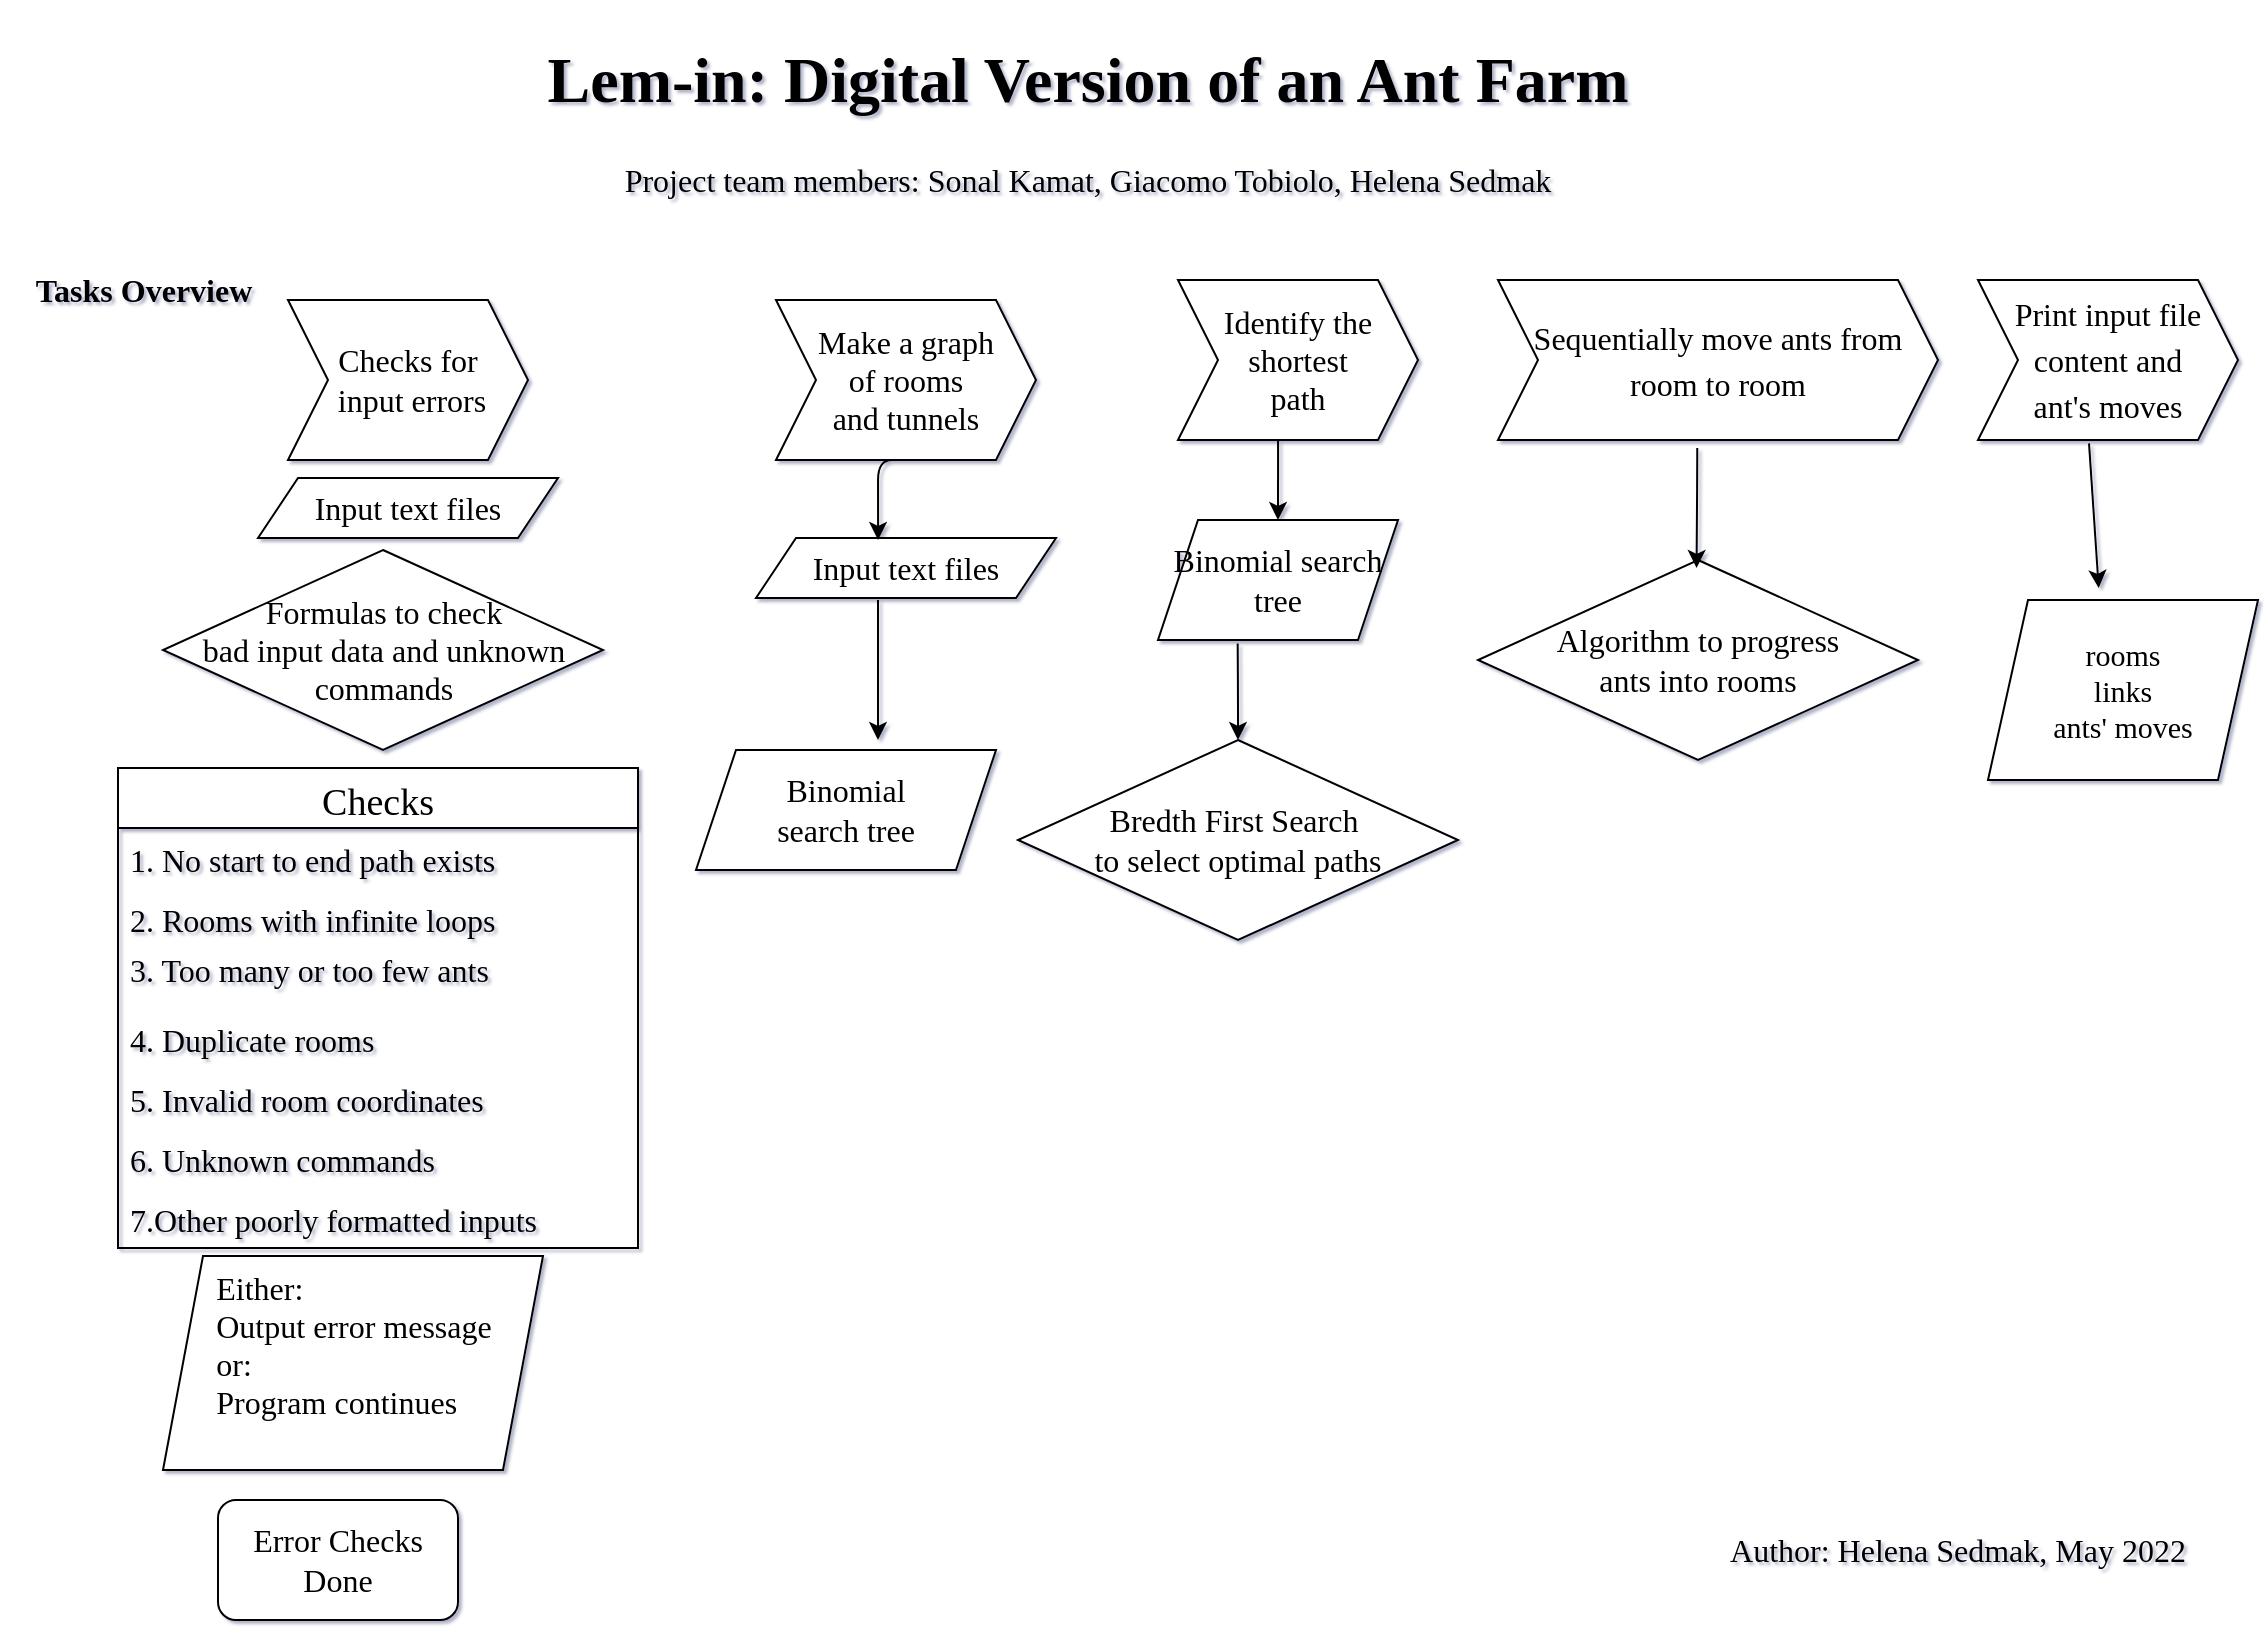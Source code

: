 <mxfile>
    <diagram id="4gruFqL47rk32d3eA1r_" name="Page-1">
        <mxGraphModel dx="1963" dy="2794" grid="0" gridSize="10" guides="1" tooltips="1" connect="1" arrows="1" fold="1" page="1" pageScale="1" pageWidth="1169" pageHeight="827" background="#FFFFFF" math="0" shadow="1">
            <root>
                <mxCell id="0"/>
                <mxCell id="1" parent="0"/>
                <mxCell id="10" value="&lt;h1&gt;Lem-in: Digital Version of an Ant Farm&lt;/h1&gt;&lt;p&gt;Project team members: Sonal Kamat, Giacomo Tobiolo, Helena Sedmak&lt;/p&gt;" style="text;html=1;strokeColor=none;fillColor=none;spacing=5;spacingTop=-20;whiteSpace=wrap;overflow=hidden;rounded=0;fontFamily=Times New Roman;fontSize=16;fontColor=#000000;align=center;" parent="1" vertex="1">
                    <mxGeometry x="260" y="-1640" width="570" height="120" as="geometry"/>
                </mxCell>
                <mxCell id="21" value="Tasks Overview" style="text;html=1;strokeColor=none;fillColor=none;align=center;verticalAlign=middle;whiteSpace=wrap;rounded=0;fontFamily=Times New Roman;fontSize=16;fontStyle=1" vertex="1" parent="1">
                    <mxGeometry x="1" y="-1520" width="144" height="30" as="geometry"/>
                </mxCell>
                <mxCell id="64" value="Checks for&lt;br style=&quot;font-size: 16px;&quot;&gt;&amp;nbsp;input errors" style="shape=step;perimeter=stepPerimeter;whiteSpace=wrap;html=1;fixedSize=1;fontFamily=Times New Roman;fontSize=16;rounded=0;fontColor=#000000;flipH=0;" vertex="1" parent="1">
                    <mxGeometry x="145" y="-1500" width="120" height="80" as="geometry"/>
                </mxCell>
                <mxCell id="65" value="&lt;font style=&quot;font-size: 16px&quot;&gt;Make a graph &lt;br&gt;of rooms &lt;br&gt;and tunnels&lt;br&gt;&lt;/font&gt;" style="shape=step;perimeter=stepPerimeter;whiteSpace=wrap;html=1;fixedSize=1;fontFamily=Times New Roman;fontSize=16;rounded=0;fontColor=#000000;" vertex="1" parent="1">
                    <mxGeometry x="389" y="-1500" width="130" height="80" as="geometry"/>
                </mxCell>
                <mxCell id="66" value="&lt;font style=&quot;font-size: 16px&quot;&gt;Identify the shortest &lt;br style=&quot;font-size: 16px&quot;&gt;path&lt;/font&gt;" style="shape=step;perimeter=stepPerimeter;whiteSpace=wrap;html=1;fixedSize=1;fontFamily=Times New Roman;fontSize=16;rounded=0;fontColor=#000000;" vertex="1" parent="1">
                    <mxGeometry x="590" y="-1510" width="120" height="80" as="geometry"/>
                </mxCell>
                <mxCell id="67" value="&lt;font style=&quot;font-size: 16px&quot;&gt;Sequentially move ants from room to room&lt;/font&gt;" style="shape=step;perimeter=stepPerimeter;whiteSpace=wrap;html=1;fixedSize=1;fontFamily=Times New Roman;fontSize=19;rounded=0;fontColor=#000000;" vertex="1" parent="1">
                    <mxGeometry x="750" y="-1510" width="220" height="80" as="geometry"/>
                </mxCell>
                <mxCell id="68" value="&lt;font style=&quot;font-size: 16px&quot;&gt;Print input file content and &lt;br&gt;ant's moves&lt;/font&gt;" style="shape=step;perimeter=stepPerimeter;whiteSpace=wrap;html=1;fixedSize=1;fontFamily=Times New Roman;fontSize=19;rounded=0;fontColor=#000000;" vertex="1" parent="1">
                    <mxGeometry x="990" y="-1510" width="130" height="80" as="geometry"/>
                </mxCell>
                <mxCell id="69" value="&lt;font color=&quot;#000000&quot;&gt;Input text files&lt;/font&gt;" style="shape=parallelogram;perimeter=parallelogramPerimeter;whiteSpace=wrap;html=1;fixedSize=1;fontFamily=Times New Roman;fontSize=16;fontColor=#0000FF;" vertex="1" parent="1">
                    <mxGeometry x="130" y="-1411" width="150" height="30" as="geometry"/>
                </mxCell>
                <mxCell id="70" value="&lt;font color=&quot;#000000&quot;&gt;Input text files&lt;/font&gt;" style="shape=parallelogram;perimeter=parallelogramPerimeter;whiteSpace=wrap;html=1;fixedSize=1;fontFamily=Times New Roman;fontSize=16;fontColor=#0000FF;" vertex="1" parent="1">
                    <mxGeometry x="379" y="-1381" width="150" height="30" as="geometry"/>
                </mxCell>
                <mxCell id="71" value="Binomial &lt;br&gt;search tree" style="shape=parallelogram;perimeter=parallelogramPerimeter;whiteSpace=wrap;html=1;fixedSize=1;fontFamily=Times New Roman;fontSize=16;fontColor=#000000;" vertex="1" parent="1">
                    <mxGeometry x="349" y="-1275" width="150" height="60" as="geometry"/>
                </mxCell>
                <mxCell id="72" value="Formulas to check&lt;br&gt;bad input data and unknown commands" style="rhombus;whiteSpace=wrap;html=1;fontFamily=Times New Roman;fontSize=16;fontColor=#000000;" vertex="1" parent="1">
                    <mxGeometry x="82.5" y="-1375" width="220" height="100" as="geometry"/>
                </mxCell>
                <mxCell id="73" value="Checks" style="swimlane;fontStyle=0;childLayout=stackLayout;horizontal=1;startSize=30;horizontalStack=0;resizeParent=1;resizeParentMax=0;resizeLast=0;collapsible=1;marginBottom=0;fontFamily=Times New Roman;fontSize=19;fontColor=#000000;" vertex="1" parent="1">
                    <mxGeometry x="60" y="-1266" width="260" height="240" as="geometry">
                        <mxRectangle x="320" y="-550" width="90" height="30" as="alternateBounds"/>
                    </mxGeometry>
                </mxCell>
                <mxCell id="74" value="1. No start to end path exists" style="text;strokeColor=none;fillColor=none;align=left;verticalAlign=middle;spacingLeft=4;spacingRight=4;overflow=hidden;points=[[0,0.5],[1,0.5]];portConstraint=eastwest;rotatable=0;fontFamily=Times New Roman;fontSize=16;fontColor=#000000;" vertex="1" parent="73">
                    <mxGeometry y="30" width="260" height="30" as="geometry"/>
                </mxCell>
                <mxCell id="75" value="2. Rooms with infinite loops" style="text;strokeColor=none;fillColor=none;align=left;verticalAlign=middle;spacingLeft=4;spacingRight=4;overflow=hidden;points=[[0,0.5],[1,0.5]];portConstraint=eastwest;rotatable=0;fontFamily=Times New Roman;fontSize=16;fontColor=#000000;" vertex="1" parent="73">
                    <mxGeometry y="60" width="260" height="30" as="geometry"/>
                </mxCell>
                <mxCell id="76" value="3. Too many or too few ants&#10;" style="text;strokeColor=none;fillColor=none;align=left;verticalAlign=middle;spacingLeft=4;spacingRight=4;overflow=hidden;points=[[0,0.5],[1,0.5]];portConstraint=eastwest;rotatable=0;fontFamily=Times New Roman;fontSize=16;fontColor=#000000;" vertex="1" parent="73">
                    <mxGeometry y="90" width="260" height="30" as="geometry"/>
                </mxCell>
                <mxCell id="77" value="4. Duplicate rooms" style="text;strokeColor=none;fillColor=none;align=left;verticalAlign=middle;spacingLeft=4;spacingRight=4;overflow=hidden;points=[[0,0.5],[1,0.5]];portConstraint=eastwest;rotatable=0;fontFamily=Times New Roman;fontSize=16;fontColor=#000000;" vertex="1" parent="73">
                    <mxGeometry y="120" width="260" height="30" as="geometry"/>
                </mxCell>
                <mxCell id="78" value="5. Invalid room coordinates" style="text;strokeColor=none;fillColor=none;align=left;verticalAlign=middle;spacingLeft=4;spacingRight=4;overflow=hidden;points=[[0,0.5],[1,0.5]];portConstraint=eastwest;rotatable=0;fontFamily=Times New Roman;fontSize=16;fontColor=#000000;" vertex="1" parent="73">
                    <mxGeometry y="150" width="260" height="30" as="geometry"/>
                </mxCell>
                <mxCell id="79" value="6. Unknown commands" style="text;strokeColor=none;fillColor=none;align=left;verticalAlign=middle;spacingLeft=4;spacingRight=4;overflow=hidden;points=[[0,0.5],[1,0.5]];portConstraint=eastwest;rotatable=0;fontFamily=Times New Roman;fontSize=16;fontColor=#000000;" vertex="1" parent="73">
                    <mxGeometry y="180" width="260" height="30" as="geometry"/>
                </mxCell>
                <mxCell id="80" value="7.Other poorly formatted inputs" style="text;strokeColor=none;fillColor=none;align=left;verticalAlign=middle;spacingLeft=4;spacingRight=4;overflow=hidden;points=[[0,0.5],[1,0.5]];portConstraint=eastwest;rotatable=0;fontFamily=Times New Roman;fontSize=16;fontColor=#000000;" vertex="1" parent="73">
                    <mxGeometry y="210" width="260" height="30" as="geometry"/>
                </mxCell>
                <mxCell id="81" value="&lt;div style=&quot;text-align: left&quot;&gt;&lt;span style=&quot;color: rgb(0 , 0 , 0)&quot;&gt;Either:&lt;/span&gt;&lt;/div&gt;&lt;font color=&quot;#000000&quot;&gt;Output error message&lt;br&gt;&lt;div style=&quot;text-align: left&quot;&gt;&lt;span&gt;or:&lt;/span&gt;&lt;/div&gt;&lt;div style=&quot;text-align: left&quot;&gt;&lt;span&gt;Program continues&lt;/span&gt;&lt;/div&gt;&lt;br&gt;&lt;/font&gt;" style="shape=parallelogram;perimeter=parallelogramPerimeter;whiteSpace=wrap;html=1;fixedSize=1;fontFamily=Times New Roman;fontSize=16;fontColor=#0000FF;" vertex="1" parent="1">
                    <mxGeometry x="82.5" y="-1022" width="190" height="107" as="geometry"/>
                </mxCell>
                <mxCell id="82" value="Error Checks&lt;br&gt;Done" style="rounded=1;whiteSpace=wrap;html=1;fontFamily=Times New Roman;fontSize=16;" vertex="1" parent="1">
                    <mxGeometry x="110" y="-900" width="120" height="60" as="geometry"/>
                </mxCell>
                <mxCell id="87" value="Binomial search tree" style="shape=parallelogram;perimeter=parallelogramPerimeter;whiteSpace=wrap;html=1;fixedSize=1;fontFamily=Times New Roman;fontSize=16;fontColor=#000000;" vertex="1" parent="1">
                    <mxGeometry x="580" y="-1390" width="120" height="60" as="geometry"/>
                </mxCell>
                <mxCell id="88" value="Bredth First Search&amp;nbsp;&lt;br&gt;to select optimal paths" style="rhombus;whiteSpace=wrap;html=1;fontFamily=Times New Roman;fontSize=16;fontColor=#000000;" vertex="1" parent="1">
                    <mxGeometry x="510" y="-1280" width="220" height="100" as="geometry"/>
                </mxCell>
                <mxCell id="89" value="" style="endArrow=classic;html=1;fontFamily=Times New Roman;fontSize=19;fontColor=#000000;exitX=0.417;exitY=1;exitDx=0;exitDy=0;exitPerimeter=0;entryX=0.5;entryY=0;entryDx=0;entryDy=0;" edge="1" parent="1" source="66" target="87">
                    <mxGeometry width="50" height="50" relative="1" as="geometry">
                        <mxPoint x="680" y="-1310" as="sourcePoint"/>
                        <mxPoint x="730" y="-1360" as="targetPoint"/>
                    </mxGeometry>
                </mxCell>
                <mxCell id="91" value="" style="endArrow=classic;html=1;fontFamily=Times New Roman;fontSize=19;fontColor=#000000;exitX=0.332;exitY=1.029;exitDx=0;exitDy=0;exitPerimeter=0;entryX=0.5;entryY=0;entryDx=0;entryDy=0;" edge="1" parent="1" source="87" target="88">
                    <mxGeometry width="50" height="50" relative="1" as="geometry">
                        <mxPoint x="620" y="-1320" as="sourcePoint"/>
                        <mxPoint x="619.96" y="-1280" as="targetPoint"/>
                        <Array as="points">
                            <mxPoint x="620" y="-1300"/>
                        </Array>
                    </mxGeometry>
                </mxCell>
                <mxCell id="92" value="" style="endArrow=classic;html=1;fontFamily=Times New Roman;fontSize=19;fontColor=#000000;exitX=0.5;exitY=1;exitDx=0;exitDy=0;entryX=0.407;entryY=0.033;entryDx=0;entryDy=0;entryPerimeter=0;" edge="1" parent="1" source="65" target="70">
                    <mxGeometry width="50" height="50" relative="1" as="geometry">
                        <mxPoint x="450" y="-1400" as="sourcePoint"/>
                        <mxPoint x="449.96" y="-1360" as="targetPoint"/>
                        <Array as="points">
                            <mxPoint x="440" y="-1420"/>
                        </Array>
                    </mxGeometry>
                </mxCell>
                <mxCell id="94" value="" style="endArrow=classic;html=1;fontFamily=Times New Roman;fontSize=19;fontColor=#000000;" edge="1" parent="1">
                    <mxGeometry width="50" height="50" relative="1" as="geometry">
                        <mxPoint x="440" y="-1350" as="sourcePoint"/>
                        <mxPoint x="440" y="-1280" as="targetPoint"/>
                        <Array as="points">
                            <mxPoint x="440" y="-1350"/>
                        </Array>
                    </mxGeometry>
                </mxCell>
                <mxCell id="96" value="Algorithm to progress&lt;br&gt;ants into rooms" style="rhombus;whiteSpace=wrap;html=1;fontFamily=Times New Roman;fontSize=16;fontColor=#000000;" vertex="1" parent="1">
                    <mxGeometry x="740" y="-1370" width="220" height="100" as="geometry"/>
                </mxCell>
                <mxCell id="97" value="" style="endArrow=classic;html=1;fontFamily=Times New Roman;fontSize=19;fontColor=#000000;exitX=0.417;exitY=1;exitDx=0;exitDy=0;exitPerimeter=0;" edge="1" parent="1">
                    <mxGeometry width="50" height="50" relative="1" as="geometry">
                        <mxPoint x="849.62" y="-1426" as="sourcePoint"/>
                        <mxPoint x="849.29" y="-1366" as="targetPoint"/>
                        <Array as="points">
                            <mxPoint x="849.62" y="-1416"/>
                        </Array>
                    </mxGeometry>
                </mxCell>
                <mxCell id="100" value="rooms&lt;br style=&quot;font-size: 15px;&quot;&gt;links&lt;br style=&quot;font-size: 15px;&quot;&gt;ants' moves" style="shape=parallelogram;perimeter=parallelogramPerimeter;whiteSpace=wrap;html=1;fixedSize=1;fontFamily=Times New Roman;fontSize=15;fontColor=#000000;" vertex="1" parent="1">
                    <mxGeometry x="995" y="-1350" width="135" height="90" as="geometry"/>
                </mxCell>
                <mxCell id="101" value="" style="endArrow=classic;html=1;fontFamily=Times New Roman;fontSize=19;fontColor=#000000;exitX=0.427;exitY=1.021;exitDx=0;exitDy=0;exitPerimeter=0;entryX=0.41;entryY=-0.067;entryDx=0;entryDy=0;entryPerimeter=0;" edge="1" parent="1" source="68" target="100">
                    <mxGeometry width="50" height="50" relative="1" as="geometry">
                        <mxPoint x="680" y="-1310" as="sourcePoint"/>
                        <mxPoint x="730" y="-1360" as="targetPoint"/>
                    </mxGeometry>
                </mxCell>
                <mxCell id="102" value="Author: Helena Sedmak, May 2022" style="text;html=1;strokeColor=none;fillColor=none;align=center;verticalAlign=middle;whiteSpace=wrap;rounded=0;fontFamily=Times New Roman;fontSize=16;" vertex="1" parent="1">
                    <mxGeometry x="860" y="-890" width="240" height="30" as="geometry"/>
                </mxCell>
            </root>
        </mxGraphModel>
    </diagram>
</mxfile>